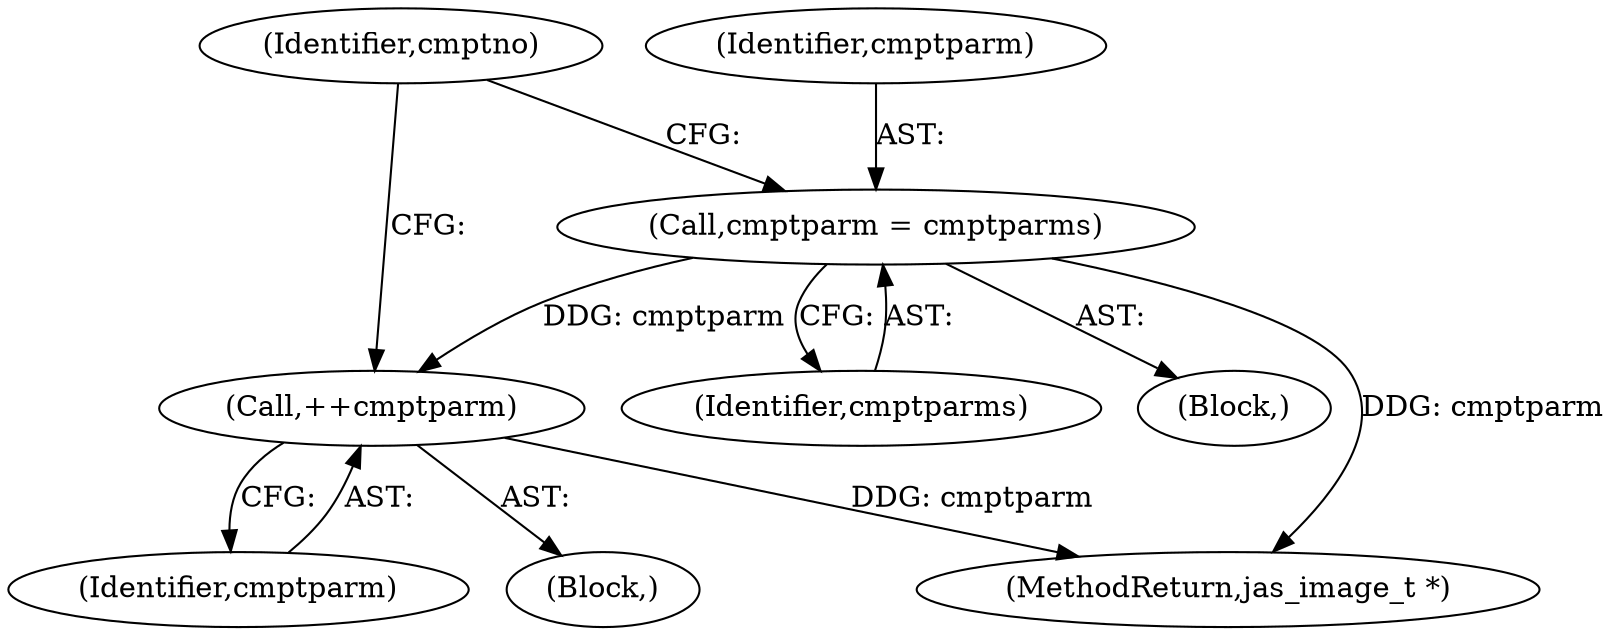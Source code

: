 digraph "0_jasper_5d66894d2313e3f3469f19066e149e08ff076698_0@pointer" {
"1000284" [label="(Call,++cmptparm)"];
"1000275" [label="(Call,cmptparm = cmptparms)"];
"1000281" [label="(Block,)"];
"1000284" [label="(Call,++cmptparm)"];
"1000277" [label="(Identifier,cmptparms)"];
"1000279" [label="(Identifier,cmptno)"];
"1000271" [label="(Block,)"];
"1000276" [label="(Identifier,cmptparm)"];
"1000275" [label="(Call,cmptparm = cmptparms)"];
"1000393" [label="(MethodReturn,jas_image_t *)"];
"1000285" [label="(Identifier,cmptparm)"];
"1000284" -> "1000281"  [label="AST: "];
"1000284" -> "1000285"  [label="CFG: "];
"1000285" -> "1000284"  [label="AST: "];
"1000279" -> "1000284"  [label="CFG: "];
"1000284" -> "1000393"  [label="DDG: cmptparm"];
"1000275" -> "1000284"  [label="DDG: cmptparm"];
"1000275" -> "1000271"  [label="AST: "];
"1000275" -> "1000277"  [label="CFG: "];
"1000276" -> "1000275"  [label="AST: "];
"1000277" -> "1000275"  [label="AST: "];
"1000279" -> "1000275"  [label="CFG: "];
"1000275" -> "1000393"  [label="DDG: cmptparm"];
}
